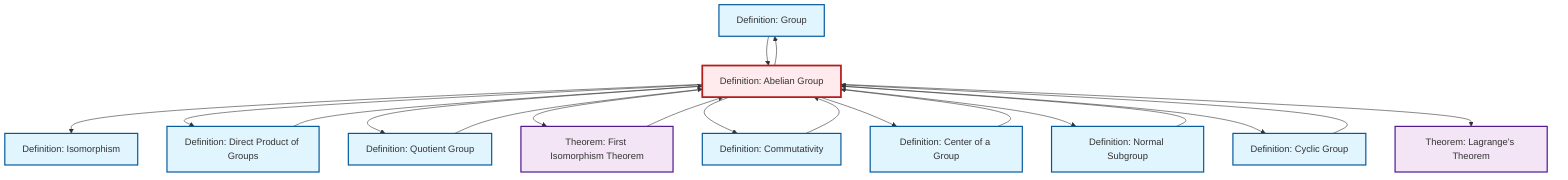 graph TD
    classDef definition fill:#e1f5fe,stroke:#01579b,stroke-width:2px
    classDef theorem fill:#f3e5f5,stroke:#4a148c,stroke-width:2px
    classDef axiom fill:#fff3e0,stroke:#e65100,stroke-width:2px
    classDef example fill:#e8f5e9,stroke:#1b5e20,stroke-width:2px
    classDef current fill:#ffebee,stroke:#b71c1c,stroke-width:3px
    def-group["Definition: Group"]:::definition
    def-abelian-group["Definition: Abelian Group"]:::definition
    def-direct-product["Definition: Direct Product of Groups"]:::definition
    def-center-of-group["Definition: Center of a Group"]:::definition
    def-commutativity["Definition: Commutativity"]:::definition
    def-isomorphism["Definition: Isomorphism"]:::definition
    def-quotient-group["Definition: Quotient Group"]:::definition
    def-normal-subgroup["Definition: Normal Subgroup"]:::definition
    def-cyclic-group["Definition: Cyclic Group"]:::definition
    thm-lagrange["Theorem: Lagrange's Theorem"]:::theorem
    thm-first-isomorphism["Theorem: First Isomorphism Theorem"]:::theorem
    def-abelian-group --> def-isomorphism
    def-abelian-group --> def-direct-product
    def-quotient-group --> def-abelian-group
    def-direct-product --> def-abelian-group
    def-abelian-group --> def-quotient-group
    def-abelian-group --> thm-first-isomorphism
    def-center-of-group --> def-abelian-group
    def-abelian-group --> def-commutativity
    def-normal-subgroup --> def-abelian-group
    def-abelian-group --> def-center-of-group
    def-abelian-group --> def-normal-subgroup
    def-abelian-group --> def-cyclic-group
    thm-first-isomorphism --> def-abelian-group
    def-group --> def-abelian-group
    def-abelian-group --> thm-lagrange
    def-cyclic-group --> def-abelian-group
    def-abelian-group --> def-group
    def-commutativity --> def-abelian-group
    class def-abelian-group current